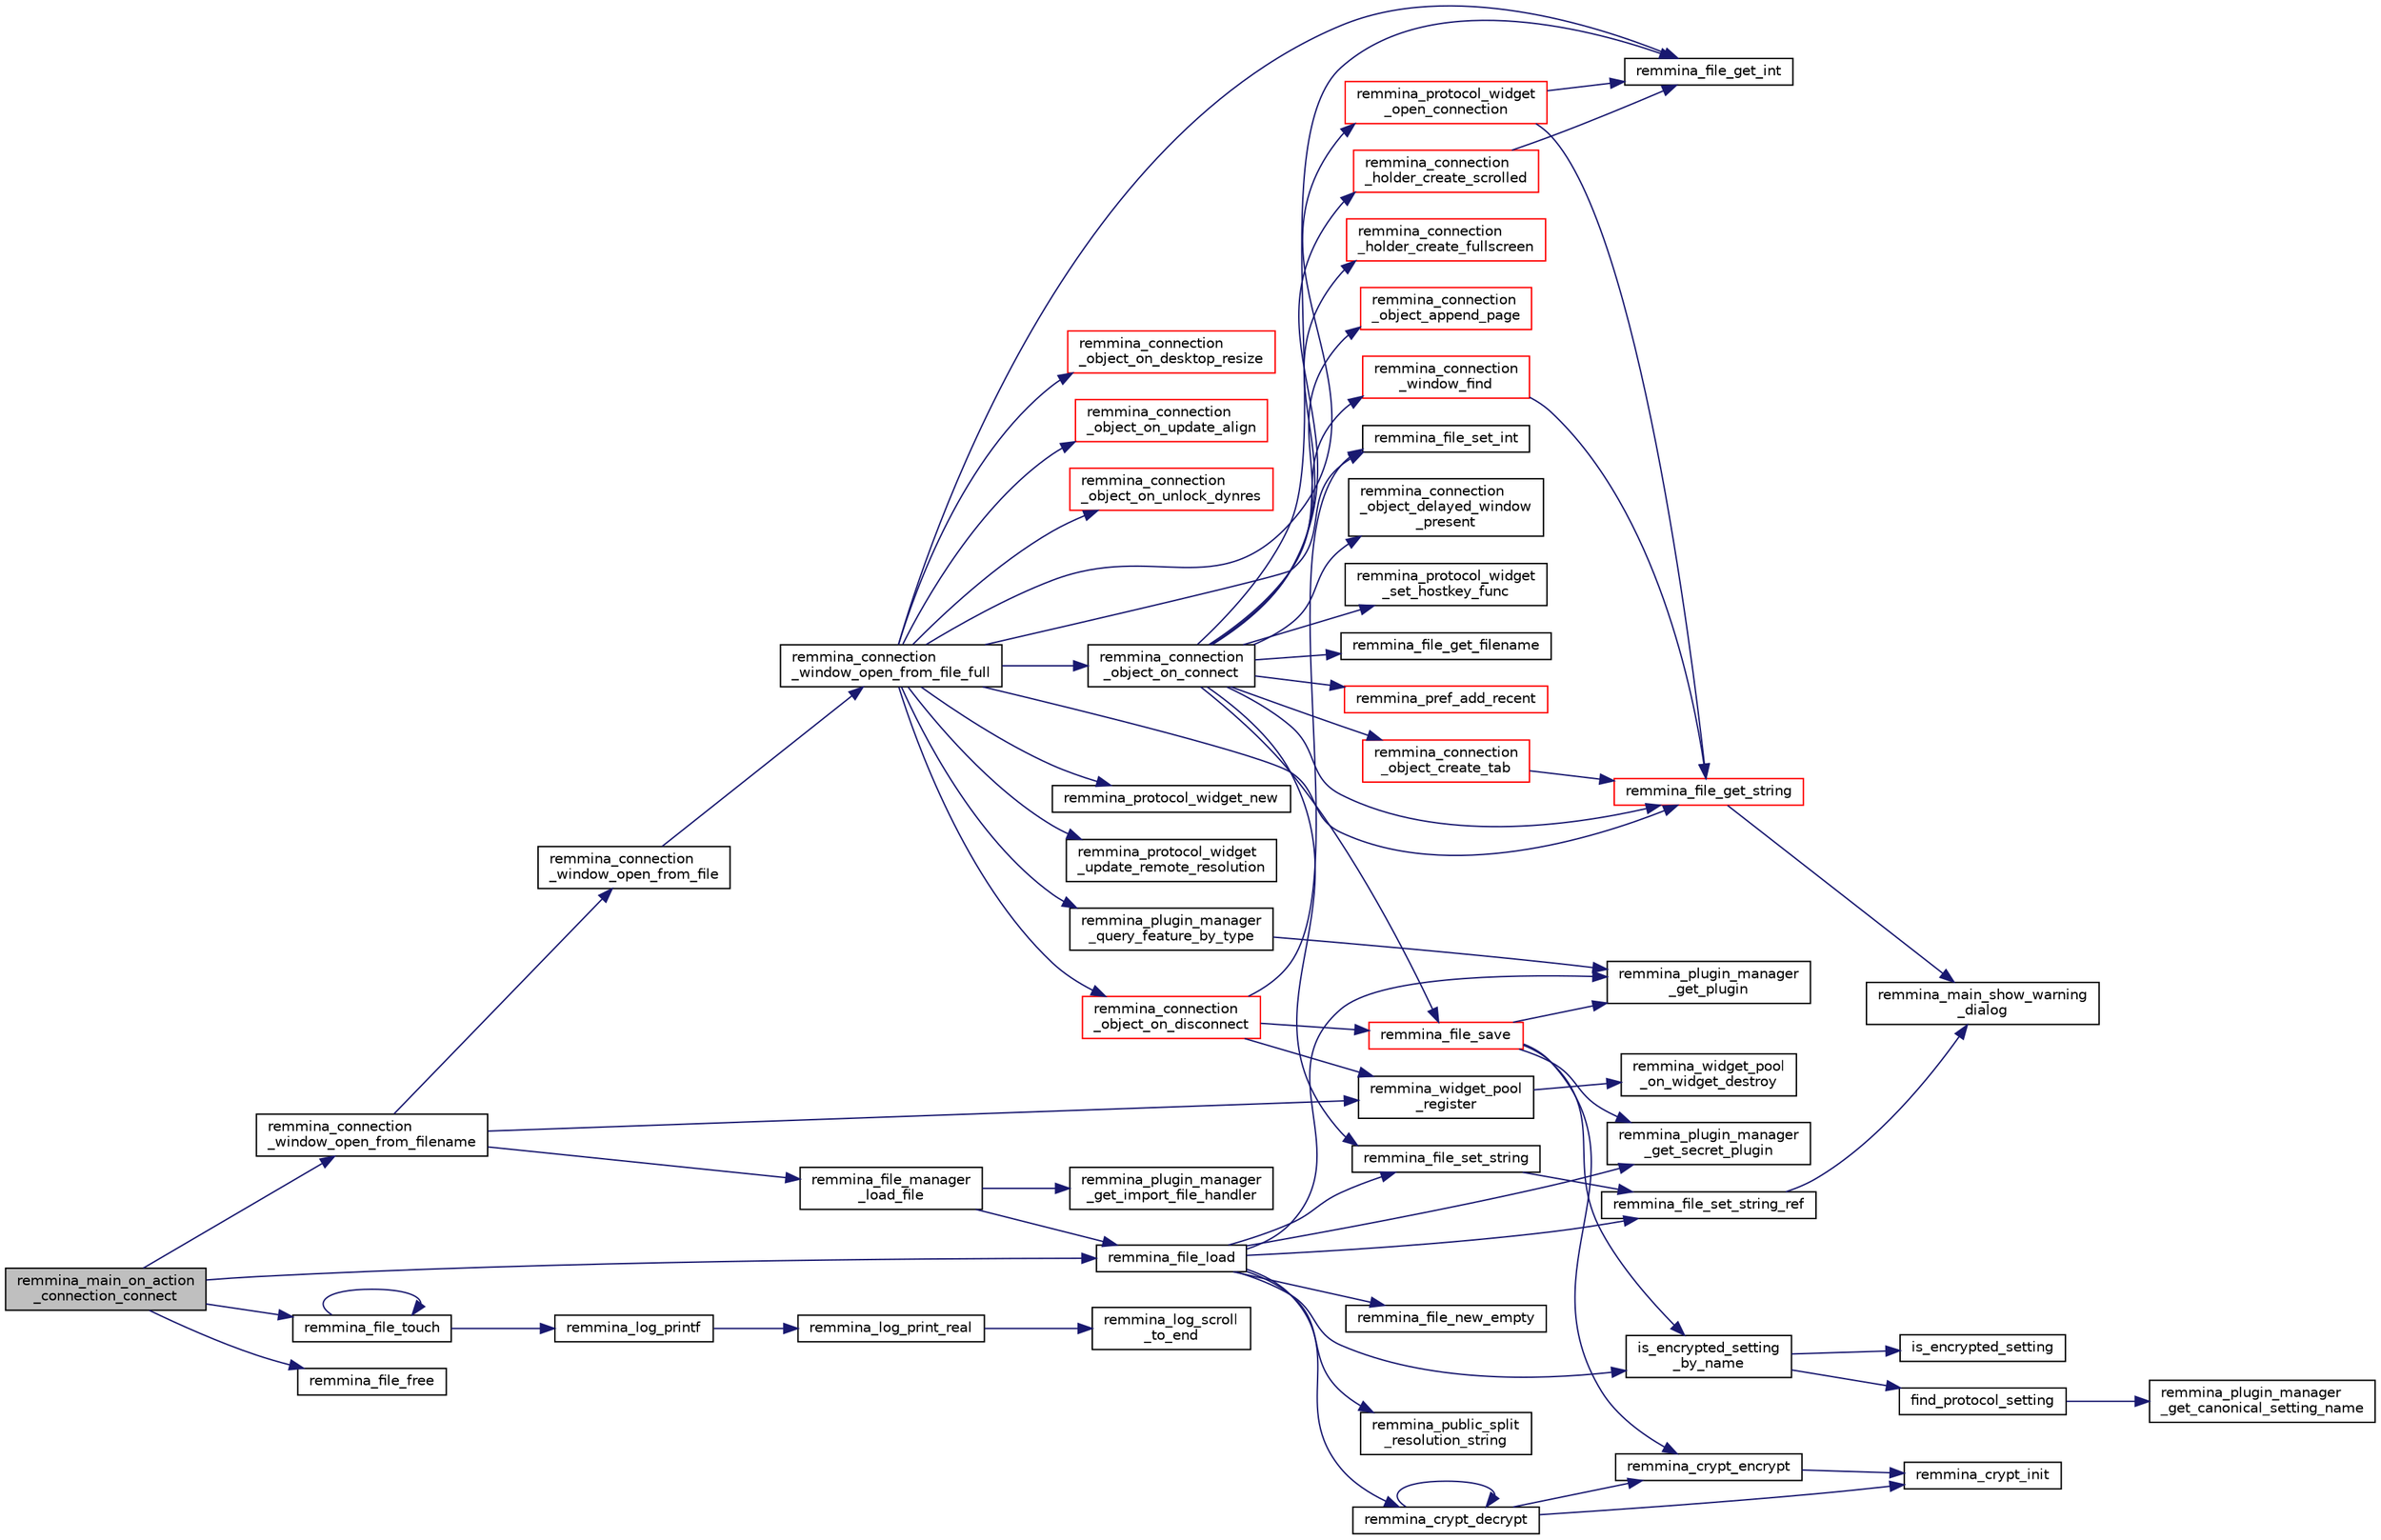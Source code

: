 digraph "remmina_main_on_action_connection_connect"
{
  edge [fontname="Helvetica",fontsize="10",labelfontname="Helvetica",labelfontsize="10"];
  node [fontname="Helvetica",fontsize="10",shape=record];
  rankdir="LR";
  Node3617 [label="remmina_main_on_action\l_connection_connect",height=0.2,width=0.4,color="black", fillcolor="grey75", style="filled", fontcolor="black"];
  Node3617 -> Node3618 [color="midnightblue",fontsize="10",style="solid",fontname="Helvetica"];
  Node3618 [label="remmina_file_load",height=0.2,width=0.4,color="black", fillcolor="white", style="filled",URL="$remmina__file_8c.html#ac1cc2d7f827f7d64c7fd3edf10e9383e"];
  Node3618 -> Node3619 [color="midnightblue",fontsize="10",style="solid",fontname="Helvetica"];
  Node3619 [label="remmina_file_new_empty",height=0.2,width=0.4,color="black", fillcolor="white", style="filled",URL="$remmina__file_8c.html#adab087b7139756f029020a87a5438cfa"];
  Node3618 -> Node3620 [color="midnightblue",fontsize="10",style="solid",fontname="Helvetica"];
  Node3620 [label="remmina_plugin_manager\l_get_plugin",height=0.2,width=0.4,color="black", fillcolor="white", style="filled",URL="$remmina__plugin__manager_8c.html#a3872c8656a8a3d5147bcc603471c1932"];
  Node3618 -> Node3621 [color="midnightblue",fontsize="10",style="solid",fontname="Helvetica"];
  Node3621 [label="remmina_plugin_manager\l_get_secret_plugin",height=0.2,width=0.4,color="black", fillcolor="white", style="filled",URL="$remmina__plugin__manager_8c.html#ad380a98f6624aa8c830015c8b428b7b4"];
  Node3618 -> Node3622 [color="midnightblue",fontsize="10",style="solid",fontname="Helvetica"];
  Node3622 [label="is_encrypted_setting\l_by_name",height=0.2,width=0.4,color="black", fillcolor="white", style="filled",URL="$remmina__file_8c.html#a72580559fa04082418a993fec4c77281"];
  Node3622 -> Node3623 [color="midnightblue",fontsize="10",style="solid",fontname="Helvetica"];
  Node3623 [label="find_protocol_setting",height=0.2,width=0.4,color="black", fillcolor="white", style="filled",URL="$remmina__file_8c.html#acc88ee6f5ba73bf9c3b05ab9368c952f"];
  Node3623 -> Node3624 [color="midnightblue",fontsize="10",style="solid",fontname="Helvetica"];
  Node3624 [label="remmina_plugin_manager\l_get_canonical_setting_name",height=0.2,width=0.4,color="black", fillcolor="white", style="filled",URL="$remmina__plugin__manager_8c.html#af60b8edfa50563ae4c7593efc3deed55"];
  Node3622 -> Node3625 [color="midnightblue",fontsize="10",style="solid",fontname="Helvetica"];
  Node3625 [label="is_encrypted_setting",height=0.2,width=0.4,color="black", fillcolor="white", style="filled",URL="$remmina__file_8c.html#a29920ae737817d3f6c673bacbbf11ca1"];
  Node3618 -> Node3626 [color="midnightblue",fontsize="10",style="solid",fontname="Helvetica"];
  Node3626 [label="remmina_file_set_string",height=0.2,width=0.4,color="black", fillcolor="white", style="filled",URL="$remmina__file_8c.html#a85ca1ca2d0bf9ef29e490c6f4527a954"];
  Node3626 -> Node3627 [color="midnightblue",fontsize="10",style="solid",fontname="Helvetica"];
  Node3627 [label="remmina_file_set_string_ref",height=0.2,width=0.4,color="black", fillcolor="white", style="filled",URL="$remmina__file_8c.html#a74951c1067a1a5e1341f5e1c1206dec6"];
  Node3627 -> Node3628 [color="midnightblue",fontsize="10",style="solid",fontname="Helvetica"];
  Node3628 [label="remmina_main_show_warning\l_dialog",height=0.2,width=0.4,color="black", fillcolor="white", style="filled",URL="$remmina__main_8c.html#ad99b9c0bf2fa8c166a8b4a09e06ffdf7"];
  Node3618 -> Node3627 [color="midnightblue",fontsize="10",style="solid",fontname="Helvetica"];
  Node3618 -> Node3629 [color="midnightblue",fontsize="10",style="solid",fontname="Helvetica"];
  Node3629 [label="remmina_crypt_decrypt",height=0.2,width=0.4,color="black", fillcolor="white", style="filled",URL="$remmina__crypt_8c.html#a3fe2fa245d401146adf02a3a8f996ab9"];
  Node3629 -> Node3630 [color="midnightblue",fontsize="10",style="solid",fontname="Helvetica"];
  Node3630 [label="remmina_crypt_init",height=0.2,width=0.4,color="black", fillcolor="white", style="filled",URL="$remmina__crypt_8c.html#ae097c169aefdd5d83a57fc1bde511171"];
  Node3629 -> Node3631 [color="midnightblue",fontsize="10",style="solid",fontname="Helvetica"];
  Node3631 [label="remmina_crypt_encrypt",height=0.2,width=0.4,color="black", fillcolor="white", style="filled",URL="$remmina__crypt_8c.html#aa02cf0fed3eb68d6a89815c3ba3bf7b1"];
  Node3631 -> Node3630 [color="midnightblue",fontsize="10",style="solid",fontname="Helvetica"];
  Node3629 -> Node3629 [color="midnightblue",fontsize="10",style="solid",fontname="Helvetica"];
  Node3618 -> Node3632 [color="midnightblue",fontsize="10",style="solid",fontname="Helvetica"];
  Node3632 [label="remmina_public_split\l_resolution_string",height=0.2,width=0.4,color="black", fillcolor="white", style="filled",URL="$remmina__public_8c.html#aaf3fdb980c24cd06965b85ebcdd79173"];
  Node3617 -> Node3633 [color="midnightblue",fontsize="10",style="solid",fontname="Helvetica"];
  Node3633 [label="remmina_file_touch",height=0.2,width=0.4,color="black", fillcolor="white", style="filled",URL="$remmina__file_8c.html#a3d19095f74e9b7c92d74f11bd5a39a8c",tooltip="Update the atime and mtime of a given filename. "];
  Node3633 -> Node3634 [color="midnightblue",fontsize="10",style="solid",fontname="Helvetica"];
  Node3634 [label="remmina_log_printf",height=0.2,width=0.4,color="black", fillcolor="white", style="filled",URL="$remmina__log_8c.html#ac7848510c1fe1990c992e28cd31af9d8"];
  Node3634 -> Node3635 [color="midnightblue",fontsize="10",style="solid",fontname="Helvetica"];
  Node3635 [label="remmina_log_print_real",height=0.2,width=0.4,color="black", fillcolor="white", style="filled",URL="$remmina__log_8c.html#a7cbb8cc1b0525ae49248a84fb4b2b1a1"];
  Node3635 -> Node3636 [color="midnightblue",fontsize="10",style="solid",fontname="Helvetica"];
  Node3636 [label="remmina_log_scroll\l_to_end",height=0.2,width=0.4,color="black", fillcolor="white", style="filled",URL="$remmina__log_8c.html#a6a5cc60197293b97a0c6fa2a471b221b"];
  Node3633 -> Node3633 [color="midnightblue",fontsize="10",style="solid",fontname="Helvetica"];
  Node3617 -> Node3637 [color="midnightblue",fontsize="10",style="solid",fontname="Helvetica"];
  Node3637 [label="remmina_connection\l_window_open_from_filename",height=0.2,width=0.4,color="black", fillcolor="white", style="filled",URL="$remmina__connection__window_8c.html#ab0ed27ef360efc7d92906cbabf9da5db"];
  Node3637 -> Node3638 [color="midnightblue",fontsize="10",style="solid",fontname="Helvetica"];
  Node3638 [label="remmina_file_manager\l_load_file",height=0.2,width=0.4,color="black", fillcolor="white", style="filled",URL="$remmina__file__manager_8c.html#af7b58659604660eb0cb40b0e0f8348ab"];
  Node3638 -> Node3618 [color="midnightblue",fontsize="10",style="solid",fontname="Helvetica"];
  Node3638 -> Node3639 [color="midnightblue",fontsize="10",style="solid",fontname="Helvetica"];
  Node3639 [label="remmina_plugin_manager\l_get_import_file_handler",height=0.2,width=0.4,color="black", fillcolor="white", style="filled",URL="$remmina__plugin__manager_8c.html#a859348bddc9069f06195915692b65076"];
  Node3637 -> Node3640 [color="midnightblue",fontsize="10",style="solid",fontname="Helvetica"];
  Node3640 [label="remmina_connection\l_window_open_from_file",height=0.2,width=0.4,color="black", fillcolor="white", style="filled",URL="$remmina__connection__window_8c.html#a1c7f722a89609523cc4de079cc82f23c"];
  Node3640 -> Node3641 [color="midnightblue",fontsize="10",style="solid",fontname="Helvetica"];
  Node3641 [label="remmina_connection\l_window_open_from_file_full",height=0.2,width=0.4,color="black", fillcolor="white", style="filled",URL="$remmina__connection__window_8c.html#adbf2b670ca3bae96a99cb0b36021a961"];
  Node3641 -> Node3642 [color="midnightblue",fontsize="10",style="solid",fontname="Helvetica"];
  Node3642 [label="remmina_protocol_widget_new",height=0.2,width=0.4,color="black", fillcolor="white", style="filled",URL="$remmina__protocol__widget_8c.html#a5c2137462d3168e90c812f1ce75a6e62"];
  Node3641 -> Node3643 [color="midnightblue",fontsize="10",style="solid",fontname="Helvetica"];
  Node3643 [label="remmina_protocol_widget\l_update_remote_resolution",height=0.2,width=0.4,color="black", fillcolor="white", style="filled",URL="$remmina__protocol__widget_8c.html#a75c70486dec7682aeccaab235e65f6a1"];
  Node3641 -> Node3644 [color="midnightblue",fontsize="10",style="solid",fontname="Helvetica"];
  Node3644 [label="remmina_file_get_int",height=0.2,width=0.4,color="black", fillcolor="white", style="filled",URL="$remmina__file_8c.html#a4884356c195dcfb4ceacf641a1e74e66"];
  Node3641 -> Node3645 [color="midnightblue",fontsize="10",style="solid",fontname="Helvetica"];
  Node3645 [label="remmina_connection\l_object_on_connect",height=0.2,width=0.4,color="black", fillcolor="white", style="filled",URL="$remmina__connection__window_8c.html#a0ad685a873ecef95ec13caba17e0c22e"];
  Node3645 -> Node3646 [color="midnightblue",fontsize="10",style="solid",fontname="Helvetica"];
  Node3646 [label="remmina_connection\l_window_find",height=0.2,width=0.4,color="red", fillcolor="white", style="filled",URL="$remmina__connection__window_8c.html#ae73329eababe2888df3ace5c2b94b410"];
  Node3646 -> Node3647 [color="midnightblue",fontsize="10",style="solid",fontname="Helvetica"];
  Node3647 [label="remmina_file_get_string",height=0.2,width=0.4,color="red", fillcolor="white", style="filled",URL="$remmina__file_8c.html#a8eb1b213d9d08c6ad13683ce05f4355e"];
  Node3647 -> Node3628 [color="midnightblue",fontsize="10",style="solid",fontname="Helvetica"];
  Node3645 -> Node3702 [color="midnightblue",fontsize="10",style="solid",fontname="Helvetica"];
  Node3702 [label="remmina_protocol_widget\l_set_hostkey_func",height=0.2,width=0.4,color="black", fillcolor="white", style="filled",URL="$remmina__protocol__widget_8c.html#a9e77e4da16282ef5413f57b124038bff"];
  Node3645 -> Node3674 [color="midnightblue",fontsize="10",style="solid",fontname="Helvetica"];
  Node3674 [label="remmina_file_get_filename",height=0.2,width=0.4,color="black", fillcolor="white", style="filled",URL="$remmina__file_8c.html#ad1e4f3a0f64cd98e301044b6c38a1f1d"];
  Node3645 -> Node3703 [color="midnightblue",fontsize="10",style="solid",fontname="Helvetica"];
  Node3703 [label="remmina_pref_add_recent",height=0.2,width=0.4,color="red", fillcolor="white", style="filled",URL="$remmina__pref_8c.html#ab9e75c6bf39aa93a87d421fc3d742d60"];
  Node3645 -> Node3647 [color="midnightblue",fontsize="10",style="solid",fontname="Helvetica"];
  Node3645 -> Node3626 [color="midnightblue",fontsize="10",style="solid",fontname="Helvetica"];
  Node3645 -> Node3653 [color="midnightblue",fontsize="10",style="solid",fontname="Helvetica"];
  Node3653 [label="remmina_file_save",height=0.2,width=0.4,color="red", fillcolor="white", style="filled",URL="$remmina__file_8c.html#a8c893a5deec9bc446bd89cc9973416c7"];
  Node3653 -> Node3620 [color="midnightblue",fontsize="10",style="solid",fontname="Helvetica"];
  Node3653 -> Node3621 [color="midnightblue",fontsize="10",style="solid",fontname="Helvetica"];
  Node3653 -> Node3622 [color="midnightblue",fontsize="10",style="solid",fontname="Helvetica"];
  Node3653 -> Node3631 [color="midnightblue",fontsize="10",style="solid",fontname="Helvetica"];
  Node3645 -> Node3644 [color="midnightblue",fontsize="10",style="solid",fontname="Helvetica"];
  Node3645 -> Node3709 [color="midnightblue",fontsize="10",style="solid",fontname="Helvetica"];
  Node3709 [label="remmina_connection\l_holder_create_fullscreen",height=0.2,width=0.4,color="red", fillcolor="white", style="filled",URL="$remmina__connection__window_8c.html#ae67ca4d276339723c1ff87fc224eaccf"];
  Node3645 -> Node3763 [color="midnightblue",fontsize="10",style="solid",fontname="Helvetica"];
  Node3763 [label="remmina_connection\l_holder_create_scrolled",height=0.2,width=0.4,color="red", fillcolor="white", style="filled",URL="$remmina__connection__window_8c.html#a57b3656c37df65d276ddd50a16906dc7"];
  Node3763 -> Node3644 [color="midnightblue",fontsize="10",style="solid",fontname="Helvetica"];
  Node3645 -> Node3822 [color="midnightblue",fontsize="10",style="solid",fontname="Helvetica"];
  Node3822 [label="remmina_connection\l_object_create_tab",height=0.2,width=0.4,color="red", fillcolor="white", style="filled",URL="$remmina__connection__window_8c.html#a888c4dd031e9366a3284cb34351865aa"];
  Node3822 -> Node3647 [color="midnightblue",fontsize="10",style="solid",fontname="Helvetica"];
  Node3645 -> Node3824 [color="midnightblue",fontsize="10",style="solid",fontname="Helvetica"];
  Node3824 [label="remmina_connection\l_object_append_page",height=0.2,width=0.4,color="red", fillcolor="white", style="filled",URL="$remmina__connection__window_8c.html#ac06b41c974d5cfc6277f50b617a550bb"];
  Node3645 -> Node3850 [color="midnightblue",fontsize="10",style="solid",fontname="Helvetica"];
  Node3850 [label="remmina_connection\l_object_delayed_window\l_present",height=0.2,width=0.4,color="black", fillcolor="white", style="filled",URL="$remmina__connection__window_8c.html#afd1bfcfb4c203544904a85aba87d4c88"];
  Node3641 -> Node3851 [color="midnightblue",fontsize="10",style="solid",fontname="Helvetica"];
  Node3851 [label="remmina_connection\l_object_on_disconnect",height=0.2,width=0.4,color="red", fillcolor="white", style="filled",URL="$remmina__connection__window_8c.html#ad6ea67e2303625444fb4936a114e82df"];
  Node3851 -> Node3748 [color="midnightblue",fontsize="10",style="solid",fontname="Helvetica"];
  Node3748 [label="remmina_file_set_int",height=0.2,width=0.4,color="black", fillcolor="white", style="filled",URL="$remmina__file_8c.html#af153b0d289ac93f6ecdaa15d5f3b9b8c"];
  Node3851 -> Node3653 [color="midnightblue",fontsize="10",style="solid",fontname="Helvetica"];
  Node3851 -> Node3876 [color="midnightblue",fontsize="10",style="solid",fontname="Helvetica"];
  Node3876 [label="remmina_widget_pool\l_register",height=0.2,width=0.4,color="black", fillcolor="white", style="filled",URL="$remmina__widget__pool_8c.html#ae3c9c9853eb5bedbfeadbfac1d495b95"];
  Node3876 -> Node3877 [color="midnightblue",fontsize="10",style="solid",fontname="Helvetica"];
  Node3877 [label="remmina_widget_pool\l_on_widget_destroy",height=0.2,width=0.4,color="black", fillcolor="white", style="filled",URL="$remmina__widget__pool_8c.html#aa5fd17580202843eab40cabb258d2664"];
  Node3641 -> Node3878 [color="midnightblue",fontsize="10",style="solid",fontname="Helvetica"];
  Node3878 [label="remmina_connection\l_object_on_desktop_resize",height=0.2,width=0.4,color="red", fillcolor="white", style="filled",URL="$remmina__connection__window_8c.html#a3bb0386b166904eb00902d08d6c959a5"];
  Node3641 -> Node3879 [color="midnightblue",fontsize="10",style="solid",fontname="Helvetica"];
  Node3879 [label="remmina_connection\l_object_on_update_align",height=0.2,width=0.4,color="red", fillcolor="white", style="filled",URL="$remmina__connection__window_8c.html#a0872efe4b1084b17bab7ac962920c3e9"];
  Node3641 -> Node3880 [color="midnightblue",fontsize="10",style="solid",fontname="Helvetica"];
  Node3880 [label="remmina_connection\l_object_on_unlock_dynres",height=0.2,width=0.4,color="red", fillcolor="white", style="filled",URL="$remmina__connection__window_8c.html#a0cffd168e21bdd3d9469ca2e86e19c31"];
  Node3641 -> Node3881 [color="midnightblue",fontsize="10",style="solid",fontname="Helvetica"];
  Node3881 [label="remmina_plugin_manager\l_query_feature_by_type",height=0.2,width=0.4,color="black", fillcolor="white", style="filled",URL="$remmina__plugin__manager_8c.html#a1668951fd7067f2c405e001836855080"];
  Node3881 -> Node3620 [color="midnightblue",fontsize="10",style="solid",fontname="Helvetica"];
  Node3641 -> Node3647 [color="midnightblue",fontsize="10",style="solid",fontname="Helvetica"];
  Node3641 -> Node3748 [color="midnightblue",fontsize="10",style="solid",fontname="Helvetica"];
  Node3641 -> Node3882 [color="midnightblue",fontsize="10",style="solid",fontname="Helvetica"];
  Node3882 [label="remmina_protocol_widget\l_open_connection",height=0.2,width=0.4,color="red", fillcolor="white", style="filled",URL="$remmina__protocol__widget_8c.html#aeffcbd7db351d4cacd7c8ba801ea2c37"];
  Node3882 -> Node3644 [color="midnightblue",fontsize="10",style="solid",fontname="Helvetica"];
  Node3882 -> Node3647 [color="midnightblue",fontsize="10",style="solid",fontname="Helvetica"];
  Node3637 -> Node3876 [color="midnightblue",fontsize="10",style="solid",fontname="Helvetica"];
  Node3617 -> Node3666 [color="midnightblue",fontsize="10",style="solid",fontname="Helvetica"];
  Node3666 [label="remmina_file_free",height=0.2,width=0.4,color="black", fillcolor="white", style="filled",URL="$remmina__file_8c.html#abd2f06bf0a5ddcf7156e5ef7d0c8d4d7"];
}
